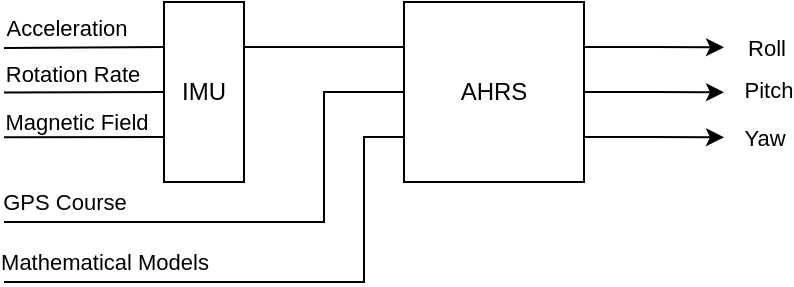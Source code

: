 <mxfile>
    <diagram id="zIjIwm0nTKnTULsNUUj2" name="Page-1">
        <mxGraphModel dx="591" dy="1001" grid="1" gridSize="10" guides="1" tooltips="1" connect="1" arrows="1" fold="1" page="1" pageScale="1" pageWidth="1100" pageHeight="850" math="0" shadow="0">
            <root>
                <mxCell id="0"/>
                <mxCell id="1" parent="0"/>
                <mxCell id="4" style="edgeStyle=none;html=1;exitX=0;exitY=0.25;exitDx=0;exitDy=0;endArrow=none;endFill=0;" parent="1" source="2" edge="1">
                    <mxGeometry relative="1" as="geometry">
                        <mxPoint x="120" y="373" as="targetPoint"/>
                    </mxGeometry>
                </mxCell>
                <mxCell id="5" value="Acceleration" style="edgeLabel;html=1;align=center;verticalAlign=middle;resizable=0;points=[];" vertex="1" connectable="0" parent="4">
                    <mxGeometry x="-0.193" y="-1" relative="1" as="geometry">
                        <mxPoint x="-17" y="-9" as="offset"/>
                    </mxGeometry>
                </mxCell>
                <mxCell id="6" style="edgeStyle=none;html=1;exitX=0;exitY=0.5;exitDx=0;exitDy=0;endArrow=none;endFill=0;" edge="1" parent="1" source="2">
                    <mxGeometry relative="1" as="geometry">
                        <mxPoint x="120" y="395.2" as="targetPoint"/>
                    </mxGeometry>
                </mxCell>
                <mxCell id="7" value="Rotation Rate" style="edgeLabel;html=1;align=center;verticalAlign=middle;resizable=0;points=[];" vertex="1" connectable="0" parent="6">
                    <mxGeometry x="0.617" y="-2" relative="1" as="geometry">
                        <mxPoint x="18" y="-7" as="offset"/>
                    </mxGeometry>
                </mxCell>
                <mxCell id="8" style="edgeStyle=none;html=1;exitX=0;exitY=0.75;exitDx=0;exitDy=0;endArrow=none;endFill=0;" edge="1" parent="1" source="2">
                    <mxGeometry relative="1" as="geometry">
                        <mxPoint x="120" y="417.6" as="targetPoint"/>
                    </mxGeometry>
                </mxCell>
                <mxCell id="9" value="Magnetic Field" style="edgeLabel;html=1;align=center;verticalAlign=middle;resizable=0;points=[];" vertex="1" connectable="0" parent="8">
                    <mxGeometry x="0.537" y="-1" relative="1" as="geometry">
                        <mxPoint x="17" y="-7" as="offset"/>
                    </mxGeometry>
                </mxCell>
                <mxCell id="11" style="edgeStyle=none;html=1;exitX=1;exitY=0.25;exitDx=0;exitDy=0;entryX=0;entryY=0.25;entryDx=0;entryDy=0;endArrow=none;endFill=0;" edge="1" parent="1" source="2" target="10">
                    <mxGeometry relative="1" as="geometry"/>
                </mxCell>
                <mxCell id="2" value="IMU" style="rounded=0;whiteSpace=wrap;html=1;" parent="1" vertex="1">
                    <mxGeometry x="200" y="350" width="40" height="90" as="geometry"/>
                </mxCell>
                <mxCell id="12" style="edgeStyle=orthogonalEdgeStyle;html=1;exitX=0;exitY=0.5;exitDx=0;exitDy=0;endArrow=none;endFill=0;rounded=0;" edge="1" parent="1" source="10">
                    <mxGeometry relative="1" as="geometry">
                        <mxPoint x="120" y="460" as="targetPoint"/>
                        <Array as="points">
                            <mxPoint x="280" y="395"/>
                            <mxPoint x="280" y="460"/>
                        </Array>
                    </mxGeometry>
                </mxCell>
                <mxCell id="14" value="GPS Course" style="edgeLabel;html=1;align=center;verticalAlign=middle;resizable=0;points=[];" vertex="1" connectable="0" parent="12">
                    <mxGeometry x="0.908" y="-2" relative="1" as="geometry">
                        <mxPoint x="18" y="-8" as="offset"/>
                    </mxGeometry>
                </mxCell>
                <mxCell id="13" style="edgeStyle=orthogonalEdgeStyle;rounded=0;html=1;exitX=0;exitY=0.75;exitDx=0;exitDy=0;endArrow=none;endFill=0;" edge="1" parent="1" source="10">
                    <mxGeometry relative="1" as="geometry">
                        <mxPoint x="120" y="490" as="targetPoint"/>
                        <Array as="points">
                            <mxPoint x="300" y="418"/>
                            <mxPoint x="300" y="490"/>
                        </Array>
                    </mxGeometry>
                </mxCell>
                <mxCell id="15" value="Mathematical Models" style="edgeLabel;html=1;align=center;verticalAlign=middle;resizable=0;points=[];" vertex="1" connectable="0" parent="13">
                    <mxGeometry x="0.746" y="2" relative="1" as="geometry">
                        <mxPoint x="15" y="-12" as="offset"/>
                    </mxGeometry>
                </mxCell>
                <mxCell id="16" style="edgeStyle=orthogonalEdgeStyle;rounded=0;html=1;exitX=1;exitY=0.25;exitDx=0;exitDy=0;endArrow=classic;endFill=1;" edge="1" parent="1" source="10">
                    <mxGeometry relative="1" as="geometry">
                        <mxPoint x="480" y="372.667" as="targetPoint"/>
                    </mxGeometry>
                </mxCell>
                <mxCell id="19" value="Roll" style="edgeLabel;html=1;align=center;verticalAlign=middle;resizable=0;points=[];" vertex="1" connectable="0" parent="16">
                    <mxGeometry x="0.729" relative="1" as="geometry">
                        <mxPoint x="30" as="offset"/>
                    </mxGeometry>
                </mxCell>
                <mxCell id="17" style="edgeStyle=orthogonalEdgeStyle;rounded=0;html=1;exitX=1;exitY=0.5;exitDx=0;exitDy=0;endArrow=classic;endFill=1;" edge="1" parent="1" source="10">
                    <mxGeometry relative="1" as="geometry">
                        <mxPoint x="480" y="395.167" as="targetPoint"/>
                    </mxGeometry>
                </mxCell>
                <mxCell id="20" value="Pitch" style="edgeLabel;html=1;align=center;verticalAlign=middle;resizable=0;points=[];" vertex="1" connectable="0" parent="17">
                    <mxGeometry x="0.753" y="2" relative="1" as="geometry">
                        <mxPoint x="30" as="offset"/>
                    </mxGeometry>
                </mxCell>
                <mxCell id="18" style="edgeStyle=orthogonalEdgeStyle;rounded=0;html=1;exitX=1;exitY=0.75;exitDx=0;exitDy=0;endArrow=classic;endFill=1;" edge="1" parent="1" source="10">
                    <mxGeometry relative="1" as="geometry">
                        <mxPoint x="480" y="417.667" as="targetPoint"/>
                    </mxGeometry>
                </mxCell>
                <mxCell id="21" value="Yaw" style="edgeLabel;html=1;align=center;verticalAlign=middle;resizable=0;points=[];" vertex="1" connectable="0" parent="18">
                    <mxGeometry relative="1" as="geometry">
                        <mxPoint x="55" as="offset"/>
                    </mxGeometry>
                </mxCell>
                <mxCell id="10" value="AHRS" style="rounded=0;whiteSpace=wrap;html=1;" vertex="1" parent="1">
                    <mxGeometry x="320" y="350" width="90" height="90" as="geometry"/>
                </mxCell>
            </root>
        </mxGraphModel>
    </diagram>
</mxfile>
